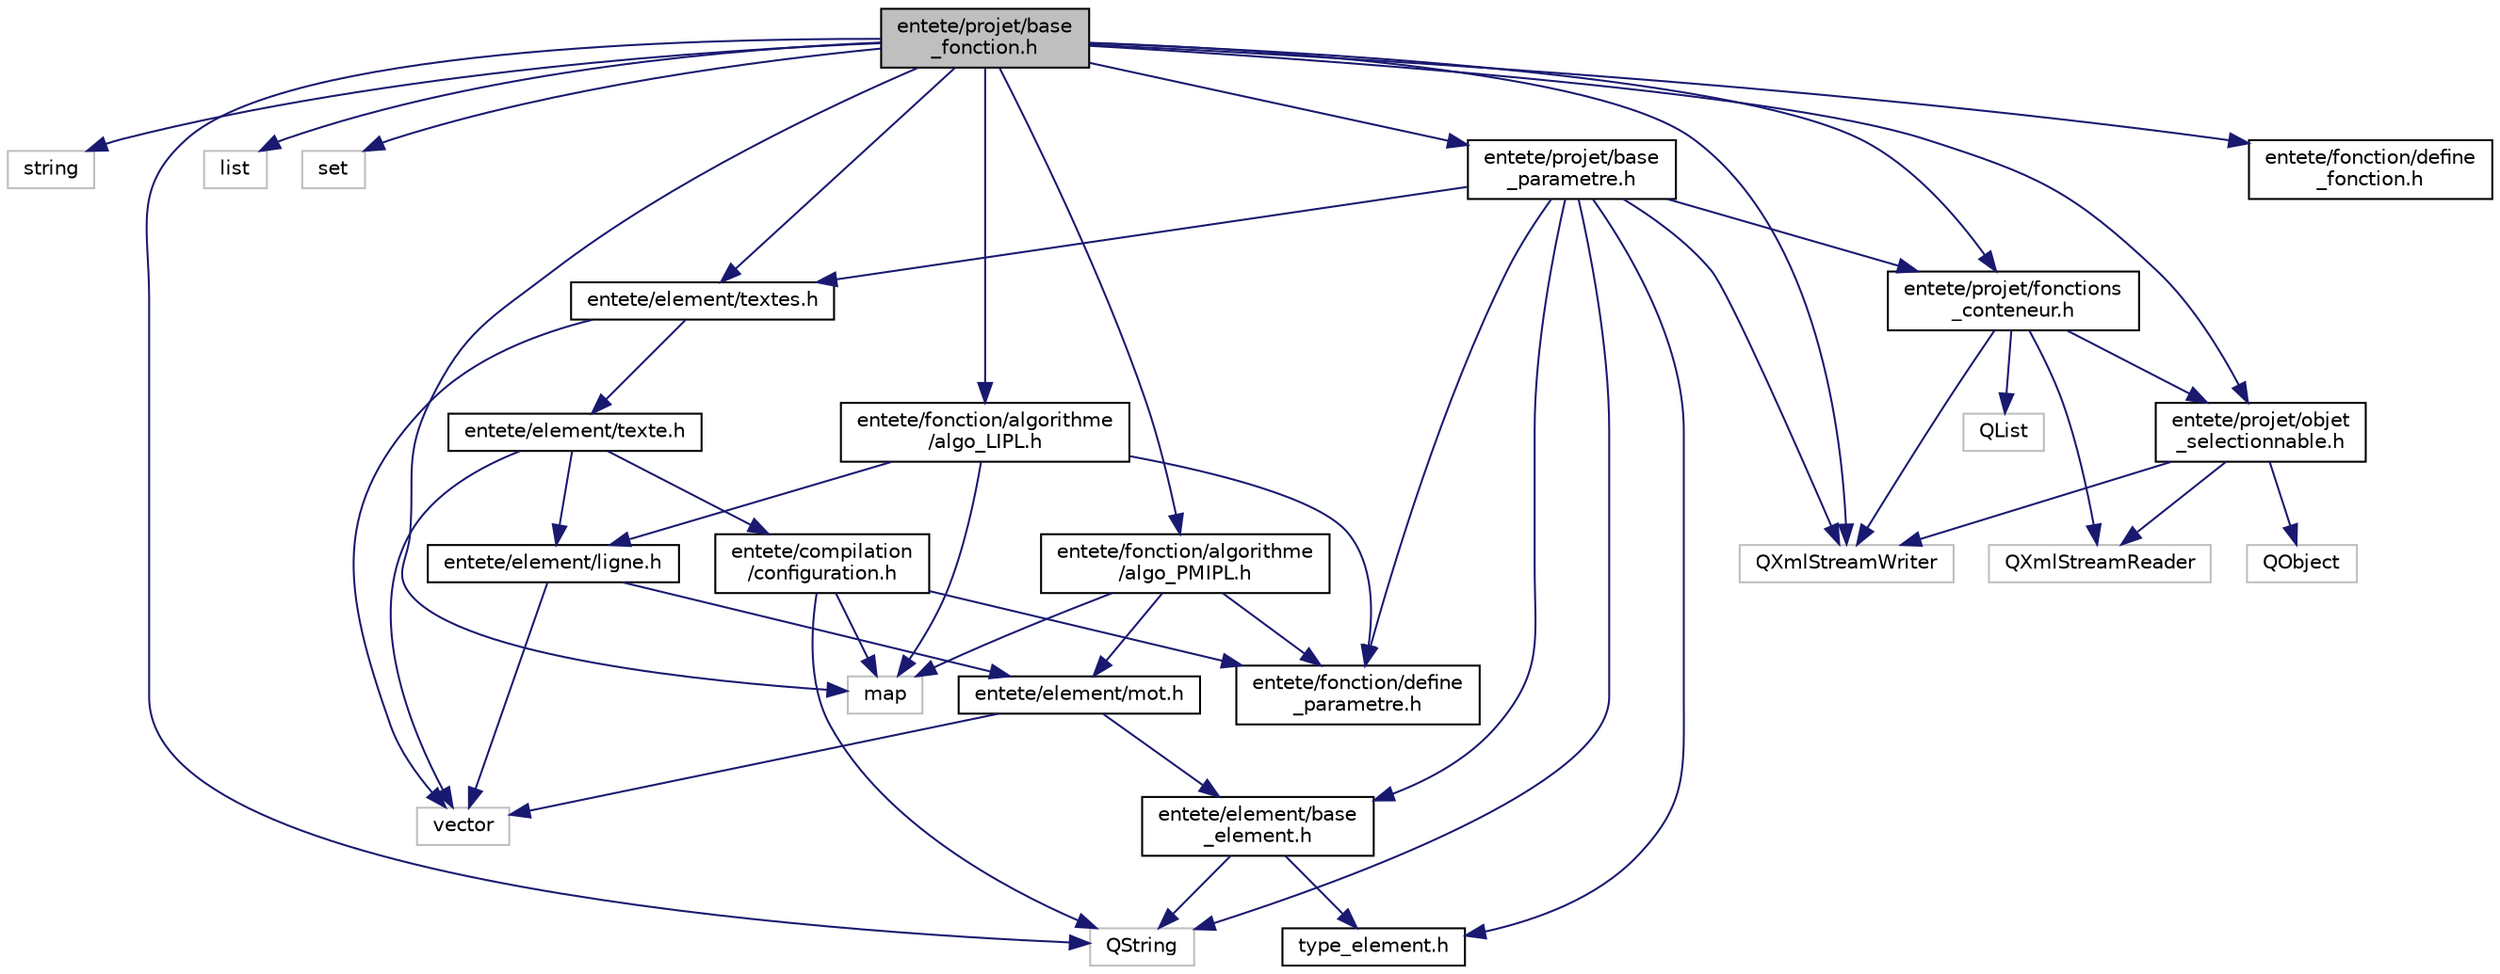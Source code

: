 digraph "entete/projet/base_fonction.h"
{
  edge [fontname="Helvetica",fontsize="10",labelfontname="Helvetica",labelfontsize="10"];
  node [fontname="Helvetica",fontsize="10",shape=record];
  Node0 [label="entete/projet/base\l_fonction.h",height=0.2,width=0.4,color="black", fillcolor="grey75", style="filled", fontcolor="black"];
  Node0 -> Node1 [color="midnightblue",fontsize="10",style="solid",fontname="Helvetica"];
  Node1 [label="string",height=0.2,width=0.4,color="grey75", fillcolor="white", style="filled"];
  Node0 -> Node2 [color="midnightblue",fontsize="10",style="solid",fontname="Helvetica"];
  Node2 [label="QString",height=0.2,width=0.4,color="grey75", fillcolor="white", style="filled"];
  Node0 -> Node3 [color="midnightblue",fontsize="10",style="solid",fontname="Helvetica"];
  Node3 [label="list",height=0.2,width=0.4,color="grey75", fillcolor="white", style="filled"];
  Node0 -> Node4 [color="midnightblue",fontsize="10",style="solid",fontname="Helvetica"];
  Node4 [label="set",height=0.2,width=0.4,color="grey75", fillcolor="white", style="filled"];
  Node0 -> Node5 [color="midnightblue",fontsize="10",style="solid",fontname="Helvetica"];
  Node5 [label="map",height=0.2,width=0.4,color="grey75", fillcolor="white", style="filled"];
  Node0 -> Node6 [color="midnightblue",fontsize="10",style="solid",fontname="Helvetica"];
  Node6 [label="QXmlStreamWriter",height=0.2,width=0.4,color="grey75", fillcolor="white", style="filled"];
  Node0 -> Node7 [color="midnightblue",fontsize="10",style="solid",fontname="Helvetica"];
  Node7 [label="entete/element/textes.h",height=0.2,width=0.4,color="black", fillcolor="white", style="filled",URL="$textes_8h.html",tooltip="Fichier de déclaration de la classe textes. "];
  Node7 -> Node8 [color="midnightblue",fontsize="10",style="solid",fontname="Helvetica"];
  Node8 [label="entete/element/texte.h",height=0.2,width=0.4,color="black", fillcolor="white", style="filled",URL="$texte_8h.html",tooltip="Fichier de déclaration de la classe texte. "];
  Node8 -> Node9 [color="midnightblue",fontsize="10",style="solid",fontname="Helvetica"];
  Node9 [label="entete/compilation\l/configuration.h",height=0.2,width=0.4,color="black", fillcolor="white", style="filled",URL="$configuration_8h.html",tooltip="Fichier de déclaration de la classe configuration. "];
  Node9 -> Node10 [color="midnightblue",fontsize="10",style="solid",fontname="Helvetica"];
  Node10 [label="entete/fonction/define\l_parametre.h",height=0.2,width=0.4,color="black", fillcolor="white", style="filled",URL="$define__parametre_8h.html",tooltip="Déclaration des énumérations utiles aux parametres. "];
  Node9 -> Node2 [color="midnightblue",fontsize="10",style="solid",fontname="Helvetica"];
  Node9 -> Node5 [color="midnightblue",fontsize="10",style="solid",fontname="Helvetica"];
  Node8 -> Node11 [color="midnightblue",fontsize="10",style="solid",fontname="Helvetica"];
  Node11 [label="entete/element/ligne.h",height=0.2,width=0.4,color="black", fillcolor="white", style="filled",URL="$ligne_8h.html",tooltip="Fichier de déclaration de la classe ligne. "];
  Node11 -> Node12 [color="midnightblue",fontsize="10",style="solid",fontname="Helvetica"];
  Node12 [label="entete/element/mot.h",height=0.2,width=0.4,color="black", fillcolor="white", style="filled",URL="$mot_8h.html",tooltip="Fichier de déclaration de la classe mot. "];
  Node12 -> Node13 [color="midnightblue",fontsize="10",style="solid",fontname="Helvetica"];
  Node13 [label="entete/element/base\l_element.h",height=0.2,width=0.4,color="black", fillcolor="white", style="filled",URL="$base__element_8h.html",tooltip="Fichier de déclaration de la classe bae_element. "];
  Node13 -> Node14 [color="midnightblue",fontsize="10",style="solid",fontname="Helvetica"];
  Node14 [label="type_element.h",height=0.2,width=0.4,color="black", fillcolor="white", style="filled",URL="$type__element_8h.html"];
  Node13 -> Node2 [color="midnightblue",fontsize="10",style="solid",fontname="Helvetica"];
  Node12 -> Node15 [color="midnightblue",fontsize="10",style="solid",fontname="Helvetica"];
  Node15 [label="vector",height=0.2,width=0.4,color="grey75", fillcolor="white", style="filled"];
  Node11 -> Node15 [color="midnightblue",fontsize="10",style="solid",fontname="Helvetica"];
  Node8 -> Node15 [color="midnightblue",fontsize="10",style="solid",fontname="Helvetica"];
  Node7 -> Node15 [color="midnightblue",fontsize="10",style="solid",fontname="Helvetica"];
  Node0 -> Node16 [color="midnightblue",fontsize="10",style="solid",fontname="Helvetica"];
  Node16 [label="entete/projet/base\l_parametre.h",height=0.2,width=0.4,color="black", fillcolor="white", style="filled",URL="$base__parametre_8h.html"];
  Node16 -> Node2 [color="midnightblue",fontsize="10",style="solid",fontname="Helvetica"];
  Node16 -> Node6 [color="midnightblue",fontsize="10",style="solid",fontname="Helvetica"];
  Node16 -> Node13 [color="midnightblue",fontsize="10",style="solid",fontname="Helvetica"];
  Node16 -> Node14 [color="midnightblue",fontsize="10",style="solid",fontname="Helvetica"];
  Node16 -> Node7 [color="midnightblue",fontsize="10",style="solid",fontname="Helvetica"];
  Node16 -> Node17 [color="midnightblue",fontsize="10",style="solid",fontname="Helvetica"];
  Node17 [label="entete/projet/fonctions\l_conteneur.h",height=0.2,width=0.4,color="black", fillcolor="white", style="filled",URL="$fonctions__conteneur_8h.html"];
  Node17 -> Node18 [color="midnightblue",fontsize="10",style="solid",fontname="Helvetica"];
  Node18 [label="QList",height=0.2,width=0.4,color="grey75", fillcolor="white", style="filled"];
  Node17 -> Node19 [color="midnightblue",fontsize="10",style="solid",fontname="Helvetica"];
  Node19 [label="entete/projet/objet\l_selectionnable.h",height=0.2,width=0.4,color="black", fillcolor="white", style="filled",URL="$objet__selectionnable_8h.html"];
  Node19 -> Node20 [color="midnightblue",fontsize="10",style="solid",fontname="Helvetica"];
  Node20 [label="QObject",height=0.2,width=0.4,color="grey75", fillcolor="white", style="filled"];
  Node19 -> Node6 [color="midnightblue",fontsize="10",style="solid",fontname="Helvetica"];
  Node19 -> Node21 [color="midnightblue",fontsize="10",style="solid",fontname="Helvetica"];
  Node21 [label="QXmlStreamReader",height=0.2,width=0.4,color="grey75", fillcolor="white", style="filled"];
  Node17 -> Node6 [color="midnightblue",fontsize="10",style="solid",fontname="Helvetica"];
  Node17 -> Node21 [color="midnightblue",fontsize="10",style="solid",fontname="Helvetica"];
  Node16 -> Node10 [color="midnightblue",fontsize="10",style="solid",fontname="Helvetica"];
  Node0 -> Node19 [color="midnightblue",fontsize="10",style="solid",fontname="Helvetica"];
  Node0 -> Node17 [color="midnightblue",fontsize="10",style="solid",fontname="Helvetica"];
  Node0 -> Node22 [color="midnightblue",fontsize="10",style="solid",fontname="Helvetica"];
  Node22 [label="entete/fonction/algorithme\l/algo_PMIPL.h",height=0.2,width=0.4,color="black", fillcolor="white", style="filled",URL="$algo___p_m_i_p_l_8h.html"];
  Node22 -> Node5 [color="midnightblue",fontsize="10",style="solid",fontname="Helvetica"];
  Node22 -> Node10 [color="midnightblue",fontsize="10",style="solid",fontname="Helvetica"];
  Node22 -> Node12 [color="midnightblue",fontsize="10",style="solid",fontname="Helvetica"];
  Node0 -> Node23 [color="midnightblue",fontsize="10",style="solid",fontname="Helvetica"];
  Node23 [label="entete/fonction/algorithme\l/algo_LIPL.h",height=0.2,width=0.4,color="black", fillcolor="white", style="filled",URL="$algo___l_i_p_l_8h.html"];
  Node23 -> Node5 [color="midnightblue",fontsize="10",style="solid",fontname="Helvetica"];
  Node23 -> Node10 [color="midnightblue",fontsize="10",style="solid",fontname="Helvetica"];
  Node23 -> Node11 [color="midnightblue",fontsize="10",style="solid",fontname="Helvetica"];
  Node0 -> Node24 [color="midnightblue",fontsize="10",style="solid",fontname="Helvetica"];
  Node24 [label="entete/fonction/define\l_fonction.h",height=0.2,width=0.4,color="black", fillcolor="white", style="filled",URL="$define__fonction_8h.html",tooltip="Déclaration des énumérations utiles aux fonctions. "];
}
